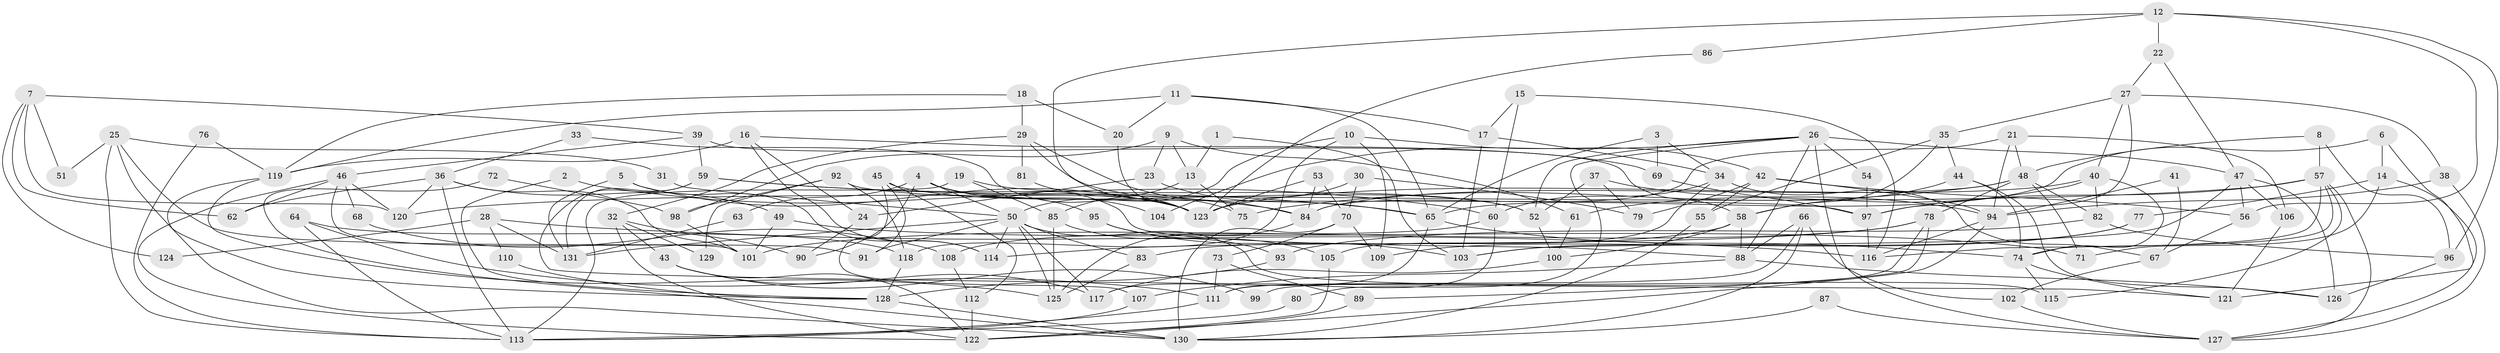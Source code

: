 // Generated by graph-tools (version 1.1) at 2025/50/03/09/25 03:50:14]
// undirected, 131 vertices, 262 edges
graph export_dot {
graph [start="1"]
  node [color=gray90,style=filled];
  1;
  2;
  3;
  4;
  5;
  6;
  7;
  8;
  9;
  10;
  11;
  12;
  13;
  14;
  15;
  16;
  17;
  18;
  19;
  20;
  21;
  22;
  23;
  24;
  25;
  26;
  27;
  28;
  29;
  30;
  31;
  32;
  33;
  34;
  35;
  36;
  37;
  38;
  39;
  40;
  41;
  42;
  43;
  44;
  45;
  46;
  47;
  48;
  49;
  50;
  51;
  52;
  53;
  54;
  55;
  56;
  57;
  58;
  59;
  60;
  61;
  62;
  63;
  64;
  65;
  66;
  67;
  68;
  69;
  70;
  71;
  72;
  73;
  74;
  75;
  76;
  77;
  78;
  79;
  80;
  81;
  82;
  83;
  84;
  85;
  86;
  87;
  88;
  89;
  90;
  91;
  92;
  93;
  94;
  95;
  96;
  97;
  98;
  99;
  100;
  101;
  102;
  103;
  104;
  105;
  106;
  107;
  108;
  109;
  110;
  111;
  112;
  113;
  114;
  115;
  116;
  117;
  118;
  119;
  120;
  121;
  122;
  123;
  124;
  125;
  126;
  127;
  128;
  129;
  130;
  131;
  1 -- 13;
  1 -- 103;
  2 -- 128;
  2 -- 84;
  3 -- 69;
  3 -- 34;
  3 -- 65;
  4 -- 50;
  4 -- 95;
  4 -- 63;
  4 -- 88;
  4 -- 90;
  4 -- 104;
  5 -- 131;
  5 -- 114;
  5 -- 123;
  6 -- 121;
  6 -- 14;
  6 -- 65;
  7 -- 120;
  7 -- 62;
  7 -- 39;
  7 -- 51;
  7 -- 124;
  8 -- 57;
  8 -- 96;
  8 -- 48;
  9 -- 23;
  9 -- 61;
  9 -- 13;
  9 -- 98;
  10 -- 50;
  10 -- 42;
  10 -- 109;
  10 -- 118;
  11 -- 17;
  11 -- 65;
  11 -- 20;
  11 -- 119;
  12 -- 56;
  12 -- 123;
  12 -- 22;
  12 -- 86;
  12 -- 96;
  13 -- 75;
  13 -- 85;
  14 -- 127;
  14 -- 71;
  14 -- 77;
  15 -- 116;
  15 -- 60;
  15 -- 17;
  16 -- 114;
  16 -- 119;
  16 -- 24;
  16 -- 69;
  17 -- 103;
  17 -- 34;
  18 -- 119;
  18 -- 20;
  18 -- 29;
  19 -- 52;
  19 -- 85;
  19 -- 113;
  20 -- 123;
  21 -- 94;
  21 -- 48;
  21 -- 84;
  21 -- 106;
  22 -- 47;
  22 -- 27;
  23 -- 65;
  23 -- 24;
  24 -- 90;
  25 -- 113;
  25 -- 130;
  25 -- 31;
  25 -- 51;
  25 -- 91;
  26 -- 47;
  26 -- 52;
  26 -- 54;
  26 -- 80;
  26 -- 88;
  26 -- 104;
  26 -- 127;
  27 -- 40;
  27 -- 35;
  27 -- 38;
  27 -- 97;
  28 -- 116;
  28 -- 131;
  28 -- 110;
  28 -- 124;
  29 -- 84;
  29 -- 32;
  29 -- 75;
  29 -- 81;
  30 -- 123;
  30 -- 70;
  30 -- 79;
  31 -- 50;
  32 -- 43;
  32 -- 90;
  32 -- 122;
  32 -- 129;
  33 -- 36;
  33 -- 123;
  34 -- 60;
  34 -- 67;
  34 -- 105;
  35 -- 44;
  35 -- 55;
  35 -- 58;
  36 -- 120;
  36 -- 113;
  36 -- 49;
  36 -- 62;
  36 -- 101;
  37 -- 79;
  37 -- 94;
  37 -- 52;
  38 -- 127;
  38 -- 94;
  39 -- 58;
  39 -- 46;
  39 -- 59;
  40 -- 123;
  40 -- 82;
  40 -- 61;
  40 -- 74;
  41 -- 94;
  41 -- 67;
  42 -- 56;
  42 -- 94;
  42 -- 55;
  42 -- 79;
  43 -- 122;
  43 -- 117;
  43 -- 99;
  44 -- 58;
  44 -- 74;
  44 -- 126;
  45 -- 91;
  45 -- 52;
  45 -- 107;
  45 -- 112;
  46 -- 101;
  46 -- 62;
  46 -- 68;
  46 -- 120;
  46 -- 122;
  47 -- 126;
  47 -- 106;
  47 -- 56;
  47 -- 103;
  48 -- 82;
  48 -- 71;
  48 -- 75;
  48 -- 78;
  48 -- 84;
  49 -- 101;
  49 -- 71;
  50 -- 115;
  50 -- 83;
  50 -- 91;
  50 -- 114;
  50 -- 117;
  50 -- 125;
  50 -- 131;
  52 -- 100;
  53 -- 70;
  53 -- 84;
  53 -- 123;
  54 -- 97;
  55 -- 130;
  56 -- 67;
  57 -- 97;
  57 -- 74;
  57 -- 115;
  57 -- 116;
  57 -- 120;
  57 -- 127;
  58 -- 88;
  58 -- 83;
  58 -- 100;
  59 -- 65;
  59 -- 60;
  59 -- 121;
  59 -- 131;
  60 -- 111;
  60 -- 108;
  61 -- 100;
  63 -- 131;
  64 -- 113;
  64 -- 111;
  64 -- 118;
  65 -- 74;
  65 -- 117;
  66 -- 130;
  66 -- 88;
  66 -- 99;
  66 -- 102;
  67 -- 102;
  68 -- 108;
  69 -- 97;
  70 -- 130;
  70 -- 73;
  70 -- 109;
  72 -- 98;
  72 -- 130;
  73 -- 111;
  73 -- 89;
  74 -- 115;
  74 -- 121;
  76 -- 113;
  76 -- 119;
  77 -- 109;
  77 -- 103;
  78 -- 101;
  78 -- 89;
  78 -- 111;
  78 -- 114;
  80 -- 113;
  81 -- 123;
  82 -- 93;
  82 -- 96;
  83 -- 125;
  84 -- 125;
  85 -- 125;
  85 -- 93;
  86 -- 123;
  87 -- 127;
  87 -- 130;
  88 -- 107;
  88 -- 126;
  89 -- 122;
  92 -- 97;
  92 -- 118;
  92 -- 98;
  92 -- 129;
  93 -- 128;
  94 -- 122;
  94 -- 116;
  95 -- 105;
  95 -- 103;
  96 -- 126;
  97 -- 116;
  98 -- 101;
  100 -- 117;
  102 -- 127;
  105 -- 122;
  106 -- 121;
  107 -- 113;
  108 -- 112;
  110 -- 128;
  111 -- 113;
  112 -- 122;
  118 -- 128;
  119 -- 125;
  119 -- 128;
  128 -- 130;
}
